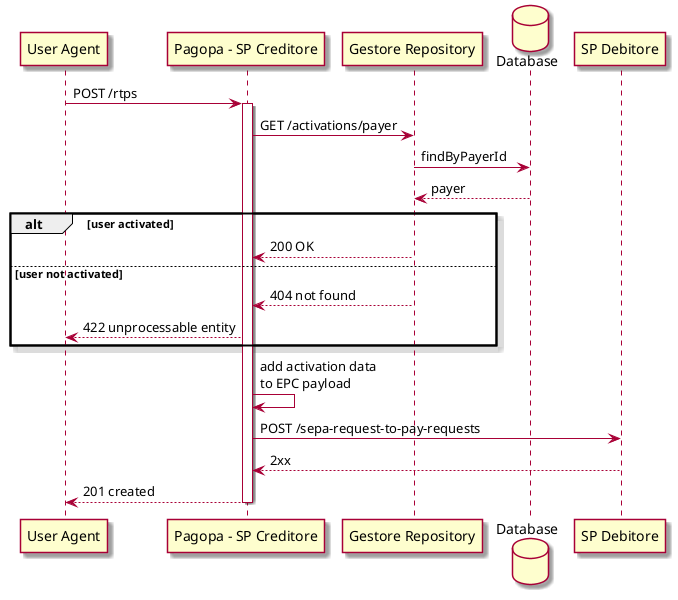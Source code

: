 @startuml

skin rose
participant "User Agent" as UA
participant "Pagopa - SP Creditore" as SPC
participant "Gestore Repository" as GR
database "Database" as DB
participant "SP Debitore" as SPD

UA -> SPC: POST /rtps
activate SPC


SPC -> GR: GET /activations/payer
GR -> DB: findByPayerId
DB --> GR: payer

alt user activated
GR --> SPC: 200 OK

else user not activated
GR --> SPC: 404 not found
SPC --> UA: 422 unprocessable entity
end

SPC -> SPC: add activation data \nto EPC payload
SPC -> SPD: POST /sepa-request-to-pay-requests
SPD --> SPC: 2xx
SPC --> UA: 201 created

deactivate SPC

@enduml
